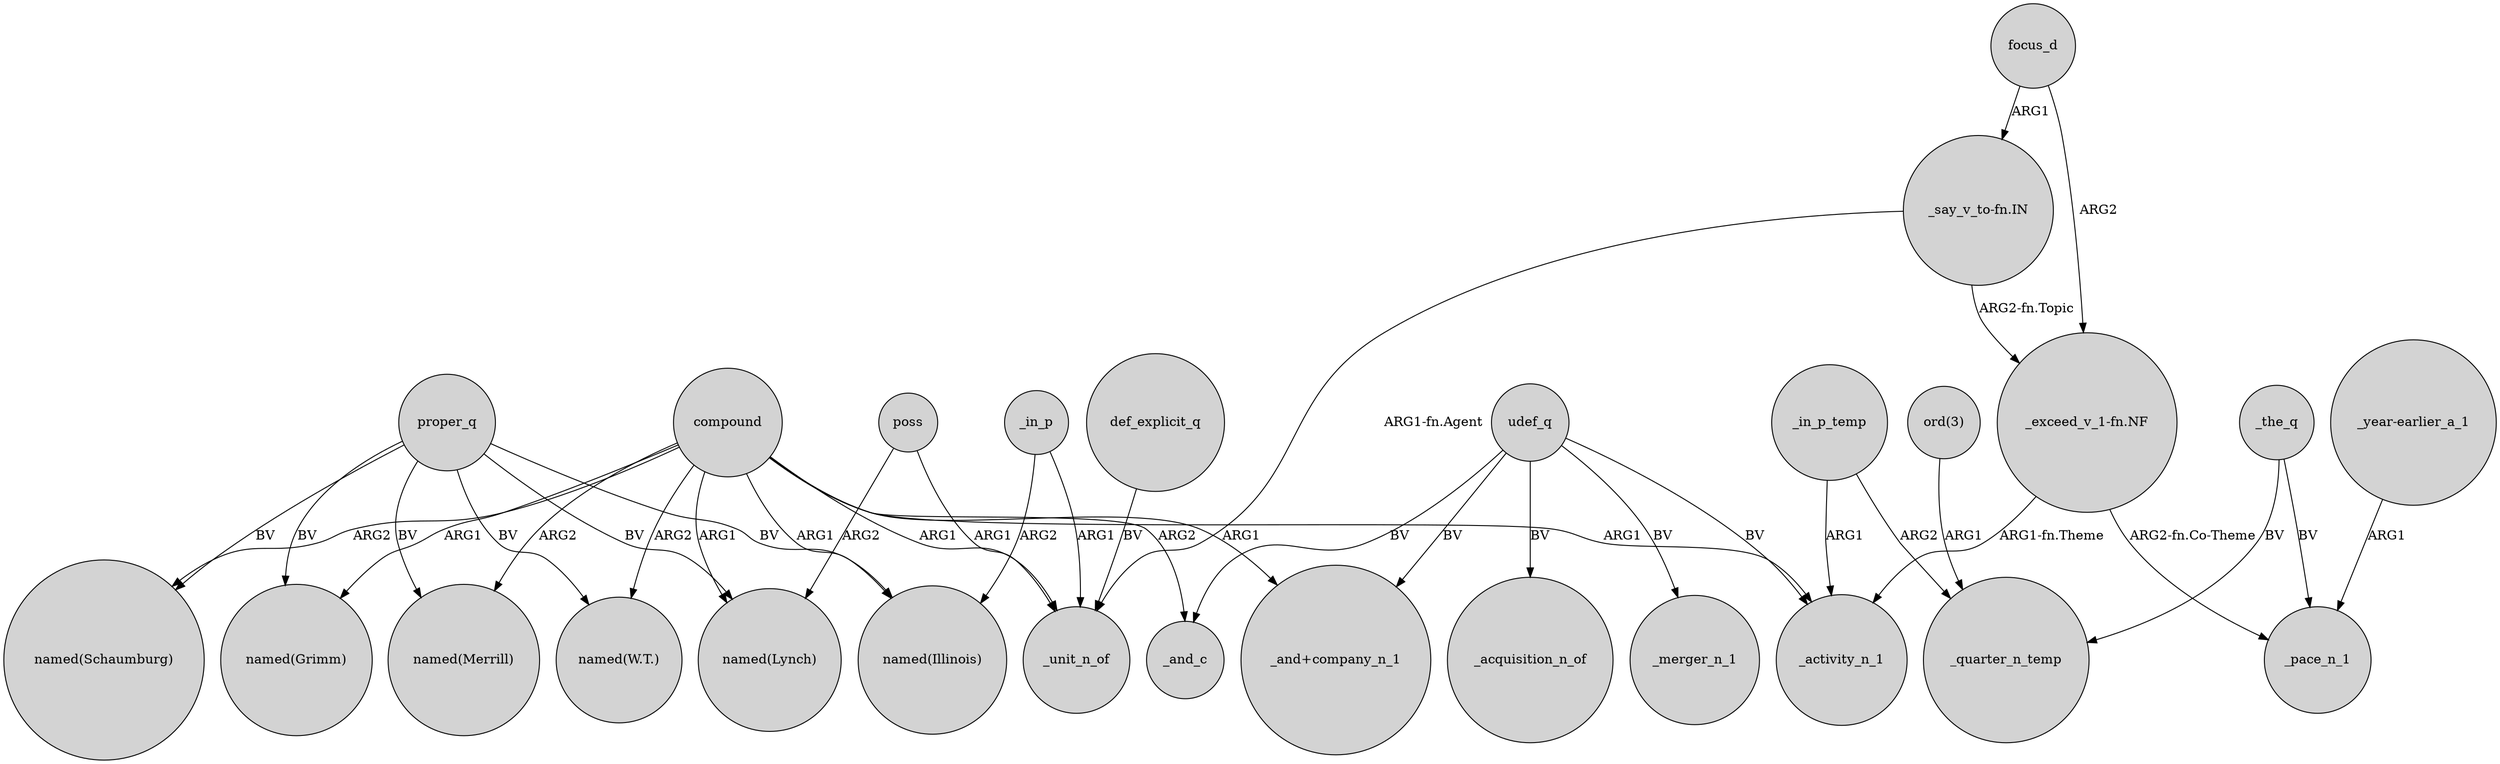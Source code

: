 digraph {
	node [shape=circle style=filled]
	compound -> "named(Lynch)" [label=ARG1]
	compound -> "named(W.T.)" [label=ARG2]
	udef_q -> _activity_n_1 [label=BV]
	def_explicit_q -> _unit_n_of [label=BV]
	compound -> _unit_n_of [label=ARG1]
	compound -> "named(Illinois)" [label=ARG1]
	proper_q -> "named(Lynch)" [label=BV]
	_the_q -> _quarter_n_temp [label=BV]
	"_say_v_to-fn.IN" -> "_exceed_v_1-fn.NF" [label="ARG2-fn.Topic"]
	proper_q -> "named(Grimm)" [label=BV]
	compound -> "named(Merrill)" [label=ARG2]
	"_year-earlier_a_1" -> _pace_n_1 [label=ARG1]
	proper_q -> "named(Illinois)" [label=BV]
	compound -> "named(Schaumburg)" [label=ARG2]
	_in_p_temp -> _quarter_n_temp [label=ARG2]
	_in_p -> _unit_n_of [label=ARG1]
	_in_p_temp -> _activity_n_1 [label=ARG1]
	"_exceed_v_1-fn.NF" -> _activity_n_1 [label="ARG1-fn.Theme"]
	focus_d -> "_exceed_v_1-fn.NF" [label=ARG2]
	compound -> _and_c [label=ARG2]
	"ord(3)" -> _quarter_n_temp [label=ARG1]
	poss -> _unit_n_of [label=ARG1]
	udef_q -> _acquisition_n_of [label=BV]
	compound -> _activity_n_1 [label=ARG1]
	poss -> "named(Lynch)" [label=ARG2]
	compound -> "named(Grimm)" [label=ARG1]
	"_say_v_to-fn.IN" -> _unit_n_of [label="ARG1-fn.Agent"]
	proper_q -> "named(Schaumburg)" [label=BV]
	"_exceed_v_1-fn.NF" -> _pace_n_1 [label="ARG2-fn.Co-Theme"]
	proper_q -> "named(W.T.)" [label=BV]
	_the_q -> _pace_n_1 [label=BV]
	proper_q -> "named(Merrill)" [label=BV]
	udef_q -> "_and+company_n_1" [label=BV]
	_in_p -> "named(Illinois)" [label=ARG2]
	udef_q -> _and_c [label=BV]
	udef_q -> _merger_n_1 [label=BV]
	compound -> "_and+company_n_1" [label=ARG1]
	focus_d -> "_say_v_to-fn.IN" [label=ARG1]
}
